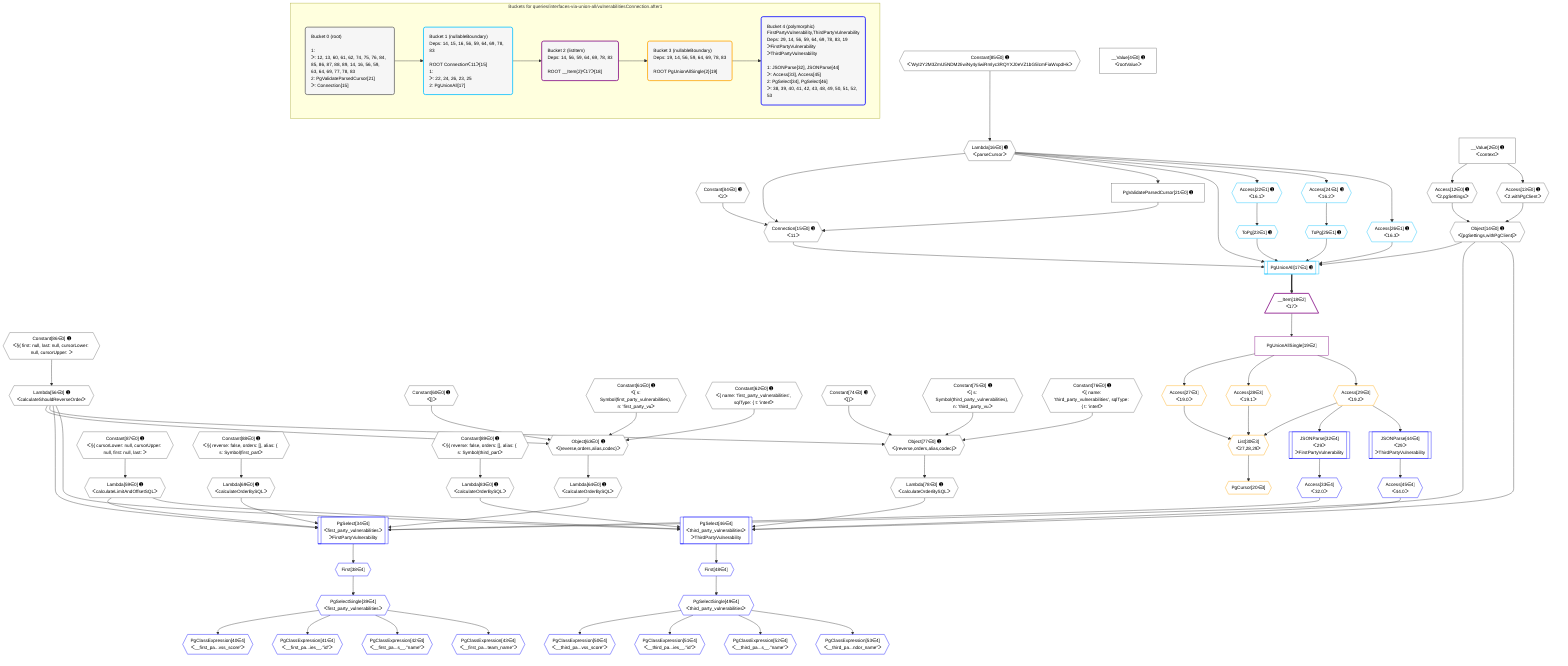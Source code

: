 %%{init: {'themeVariables': { 'fontSize': '12px'}}}%%
graph TD
    classDef path fill:#eee,stroke:#000,color:#000
    classDef plan fill:#fff,stroke-width:1px,color:#000
    classDef itemplan fill:#fff,stroke-width:2px,color:#000
    classDef unbatchedplan fill:#dff,stroke-width:1px,color:#000
    classDef sideeffectplan fill:#fcc,stroke-width:2px,color:#000
    classDef bucket fill:#f6f6f6,color:#000,stroke-width:2px,text-align:left


    %% plan dependencies
    Object63{{"Object[63∈0] ➊<br />ᐸ{reverse,orders,alias,codec}ᐳ"}}:::plan
    Lambda56{{"Lambda[56∈0] ➊<br />ᐸcalculateShouldReverseOrderᐳ"}}:::plan
    Constant60{{"Constant[60∈0] ➊<br />ᐸ[]ᐳ"}}:::plan
    Constant61{{"Constant[61∈0] ➊<br />ᐸ{ s: Symbol(first_party_vulnerabilities), n: 'first_party_vuᐳ"}}:::plan
    Constant62{{"Constant[62∈0] ➊<br />ᐸ{ name: 'first_party_vulnerabilities', sqlType: { t: 'interfᐳ"}}:::plan
    Lambda56 & Constant60 & Constant61 & Constant62 --> Object63
    Object77{{"Object[77∈0] ➊<br />ᐸ{reverse,orders,alias,codec}ᐳ"}}:::plan
    Constant74{{"Constant[74∈0] ➊<br />ᐸ[]ᐳ"}}:::plan
    Constant75{{"Constant[75∈0] ➊<br />ᐸ{ s: Symbol(third_party_vulnerabilities), n: 'third_party_vuᐳ"}}:::plan
    Constant76{{"Constant[76∈0] ➊<br />ᐸ{ name: 'third_party_vulnerabilities', sqlType: { t: 'interfᐳ"}}:::plan
    Lambda56 & Constant74 & Constant75 & Constant76 --> Object77
    Connection15{{"Connection[15∈0] ➊<br />ᐸ11ᐳ"}}:::plan
    Constant84{{"Constant[84∈0] ➊<br />ᐸ2ᐳ"}}:::plan
    Lambda16{{"Lambda[16∈0] ➊<br />ᐸparseCursorᐳ"}}:::plan
    PgValidateParsedCursor21["PgValidateParsedCursor[21∈0] ➊"]:::plan
    Constant84 & Lambda16 & PgValidateParsedCursor21 --> Connection15
    Object14{{"Object[14∈0] ➊<br />ᐸ{pgSettings,withPgClient}ᐳ"}}:::plan
    Access12{{"Access[12∈0] ➊<br />ᐸ2.pgSettingsᐳ"}}:::plan
    Access13{{"Access[13∈0] ➊<br />ᐸ2.withPgClientᐳ"}}:::plan
    Access12 & Access13 --> Object14
    __Value2["__Value[2∈0] ➊<br />ᐸcontextᐳ"]:::plan
    __Value2 --> Access12
    __Value2 --> Access13
    Constant85{{"Constant[85∈0] ➊<br />ᐸ'WyI2Y2M3ZmU5NDM2IiwiNy4yIiwiRmlyc3RQYXJ0eVZ1bG5lcmFiaWxpdHkᐳ"}}:::plan
    Constant85 --> Lambda16
    Lambda16 --> PgValidateParsedCursor21
    Constant86{{"Constant[86∈0] ➊<br />ᐸ§{ first: null, last: null, cursorLower: null, cursorUpper: ᐳ"}}:::plan
    Constant86 --> Lambda56
    Lambda59{{"Lambda[59∈0] ➊<br />ᐸcalculateLimitAndOffsetSQLᐳ"}}:::plan
    Constant87{{"Constant[87∈0] ➊<br />ᐸ§{ cursorLower: null, cursorUpper: null, first: null, last: ᐳ"}}:::plan
    Constant87 --> Lambda59
    Lambda64{{"Lambda[64∈0] ➊<br />ᐸcalculateOrderBySQLᐳ"}}:::plan
    Object63 --> Lambda64
    Lambda69{{"Lambda[69∈0] ➊<br />ᐸcalculateOrderBySQLᐳ"}}:::plan
    Constant88{{"Constant[88∈0] ➊<br />ᐸ§{ reverse: false, orders: [], alias: { s: Symbol(first_partᐳ"}}:::plan
    Constant88 --> Lambda69
    Lambda78{{"Lambda[78∈0] ➊<br />ᐸcalculateOrderBySQLᐳ"}}:::plan
    Object77 --> Lambda78
    Lambda83{{"Lambda[83∈0] ➊<br />ᐸcalculateOrderBySQLᐳ"}}:::plan
    Constant89{{"Constant[89∈0] ➊<br />ᐸ§{ reverse: false, orders: [], alias: { s: Symbol(third_partᐳ"}}:::plan
    Constant89 --> Lambda83
    __Value4["__Value[4∈0] ➊<br />ᐸrootValueᐳ"]:::plan
    PgUnionAll17[["PgUnionAll[17∈1] ➊"]]:::plan
    ToPg23{{"ToPg[23∈1] ➊"}}:::plan
    ToPg25{{"ToPg[25∈1] ➊"}}:::plan
    Access26{{"Access[26∈1] ➊<br />ᐸ16.3ᐳ"}}:::plan
    Object14 & Connection15 & Lambda16 & ToPg23 & ToPg25 & Access26 --> PgUnionAll17
    Access22{{"Access[22∈1] ➊<br />ᐸ16.1ᐳ"}}:::plan
    Lambda16 --> Access22
    Access22 --> ToPg23
    Access24{{"Access[24∈1] ➊<br />ᐸ16.2ᐳ"}}:::plan
    Lambda16 --> Access24
    Access24 --> ToPg25
    Lambda16 --> Access26
    __Item18[/"__Item[18∈2]<br />ᐸ17ᐳ"\]:::itemplan
    PgUnionAll17 ==> __Item18
    PgUnionAllSingle19["PgUnionAllSingle[19∈2]"]:::plan
    __Item18 --> PgUnionAllSingle19
    List30{{"List[30∈3]<br />ᐸ27,28,29ᐳ"}}:::plan
    Access27{{"Access[27∈3]<br />ᐸ19.0ᐳ"}}:::plan
    Access28{{"Access[28∈3]<br />ᐸ19.1ᐳ"}}:::plan
    Access29{{"Access[29∈3]<br />ᐸ19.2ᐳ"}}:::plan
    Access27 & Access28 & Access29 --> List30
    PgCursor20{{"PgCursor[20∈3]"}}:::plan
    List30 --> PgCursor20
    PgUnionAllSingle19 --> Access27
    PgUnionAllSingle19 --> Access28
    PgUnionAllSingle19 --> Access29
    PgSelect34[["PgSelect[34∈4]<br />ᐸfirst_party_vulnerabilitiesᐳ<br />ᐳFirstPartyVulnerability"]]:::plan
    Access33{{"Access[33∈4]<br />ᐸ32.0ᐳ"}}:::plan
    Object14 & Access33 & Lambda56 & Lambda59 & Lambda64 & Lambda69 --> PgSelect34
    PgSelect46[["PgSelect[46∈4]<br />ᐸthird_party_vulnerabilitiesᐳ<br />ᐳThirdPartyVulnerability"]]:::plan
    Access45{{"Access[45∈4]<br />ᐸ44.0ᐳ"}}:::plan
    Object14 & Access45 & Lambda56 & Lambda59 & Lambda78 & Lambda83 --> PgSelect46
    JSONParse32[["JSONParse[32∈4]<br />ᐸ29ᐳ<br />ᐳFirstPartyVulnerability"]]:::plan
    Access29 --> JSONParse32
    JSONParse32 --> Access33
    First38{{"First[38∈4]"}}:::plan
    PgSelect34 --> First38
    PgSelectSingle39{{"PgSelectSingle[39∈4]<br />ᐸfirst_party_vulnerabilitiesᐳ"}}:::plan
    First38 --> PgSelectSingle39
    PgClassExpression40{{"PgClassExpression[40∈4]<br />ᐸ__first_pa...vss_score”ᐳ"}}:::plan
    PgSelectSingle39 --> PgClassExpression40
    PgClassExpression41{{"PgClassExpression[41∈4]<br />ᐸ__first_pa...ies__.”id”ᐳ"}}:::plan
    PgSelectSingle39 --> PgClassExpression41
    PgClassExpression42{{"PgClassExpression[42∈4]<br />ᐸ__first_pa...s__.”name”ᐳ"}}:::plan
    PgSelectSingle39 --> PgClassExpression42
    PgClassExpression43{{"PgClassExpression[43∈4]<br />ᐸ__first_pa...team_name”ᐳ"}}:::plan
    PgSelectSingle39 --> PgClassExpression43
    JSONParse44[["JSONParse[44∈4]<br />ᐸ29ᐳ<br />ᐳThirdPartyVulnerability"]]:::plan
    Access29 --> JSONParse44
    JSONParse44 --> Access45
    First48{{"First[48∈4]"}}:::plan
    PgSelect46 --> First48
    PgSelectSingle49{{"PgSelectSingle[49∈4]<br />ᐸthird_party_vulnerabilitiesᐳ"}}:::plan
    First48 --> PgSelectSingle49
    PgClassExpression50{{"PgClassExpression[50∈4]<br />ᐸ__third_pa...vss_score”ᐳ"}}:::plan
    PgSelectSingle49 --> PgClassExpression50
    PgClassExpression51{{"PgClassExpression[51∈4]<br />ᐸ__third_pa...ies__.”id”ᐳ"}}:::plan
    PgSelectSingle49 --> PgClassExpression51
    PgClassExpression52{{"PgClassExpression[52∈4]<br />ᐸ__third_pa...s__.”name”ᐳ"}}:::plan
    PgSelectSingle49 --> PgClassExpression52
    PgClassExpression53{{"PgClassExpression[53∈4]<br />ᐸ__third_pa...ndor_name”ᐳ"}}:::plan
    PgSelectSingle49 --> PgClassExpression53

    %% define steps

    subgraph "Buckets for queries/interfaces-via-union-all/vulnerabilitiesConnection.after1"
    Bucket0("Bucket 0 (root)<br /><br />1: <br />ᐳ: 12, 13, 60, 61, 62, 74, 75, 76, 84, 85, 86, 87, 88, 89, 14, 16, 56, 59, 63, 64, 69, 77, 78, 83<br />2: PgValidateParsedCursor[21]<br />ᐳ: Connection[15]"):::bucket
    classDef bucket0 stroke:#696969
    class Bucket0,__Value2,__Value4,Access12,Access13,Object14,Connection15,Lambda16,PgValidateParsedCursor21,Lambda56,Lambda59,Constant60,Constant61,Constant62,Object63,Lambda64,Lambda69,Constant74,Constant75,Constant76,Object77,Lambda78,Lambda83,Constant84,Constant85,Constant86,Constant87,Constant88,Constant89 bucket0
    Bucket1("Bucket 1 (nullableBoundary)<br />Deps: 14, 15, 16, 56, 59, 64, 69, 78, 83<br /><br />ROOT Connectionᐸ11ᐳ[15]<br />1: <br />ᐳ: 22, 24, 26, 23, 25<br />2: PgUnionAll[17]"):::bucket
    classDef bucket1 stroke:#00bfff
    class Bucket1,PgUnionAll17,Access22,ToPg23,Access24,ToPg25,Access26 bucket1
    Bucket2("Bucket 2 (listItem)<br />Deps: 14, 56, 59, 64, 69, 78, 83<br /><br />ROOT __Item{2}ᐸ17ᐳ[18]"):::bucket
    classDef bucket2 stroke:#7f007f
    class Bucket2,__Item18,PgUnionAllSingle19 bucket2
    Bucket3("Bucket 3 (nullableBoundary)<br />Deps: 19, 14, 56, 59, 64, 69, 78, 83<br /><br />ROOT PgUnionAllSingle{2}[19]"):::bucket
    classDef bucket3 stroke:#ffa500
    class Bucket3,PgCursor20,Access27,Access28,Access29,List30 bucket3
    Bucket4("Bucket 4 (polymorphic)<br />FirstPartyVulnerability,ThirdPartyVulnerability<br />Deps: 29, 14, 56, 59, 64, 69, 78, 83, 19<br />ᐳFirstPartyVulnerability<br />ᐳThirdPartyVulnerability<br /><br />1: JSONParse[32], JSONParse[44]<br />ᐳ: Access[33], Access[45]<br />2: PgSelect[34], PgSelect[46]<br />ᐳ: 38, 39, 40, 41, 42, 43, 48, 49, 50, 51, 52, 53"):::bucket
    classDef bucket4 stroke:#0000ff
    class Bucket4,JSONParse32,Access33,PgSelect34,First38,PgSelectSingle39,PgClassExpression40,PgClassExpression41,PgClassExpression42,PgClassExpression43,JSONParse44,Access45,PgSelect46,First48,PgSelectSingle49,PgClassExpression50,PgClassExpression51,PgClassExpression52,PgClassExpression53 bucket4
    Bucket0 --> Bucket1
    Bucket1 --> Bucket2
    Bucket2 --> Bucket3
    Bucket3 --> Bucket4
    end
